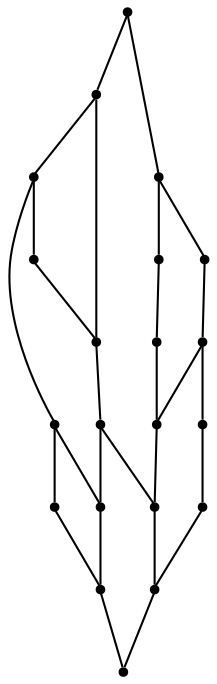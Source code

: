 graph {
  node [shape=point,comment="{\"directed\":false,\"doi\":\"10.1007/978-3-540-24595-7_36\",\"figure\":\"1 (1)\"}"]

  v0 [pos="631.6383198582848,367.1339368063307"]
  v1 [pos="631.6383198582848,259.1339444357252"]
  v2 [pos="631.6383198582848,475.1339291769362"]
  v3 [pos="577.628277162064,475.1339291769362"]
  v4 [pos="577.628277162064,367.1339368063307"]
  v5 [pos="523.6182265170785,421.1339647807773"]
  v6 [pos="469.608175872093,421.1339647807773"]
  v7 [pos="523.6182265170785,475.1339291769362"]
  v8 [pos="469.608175872093,367.1339368063307"]
  v9 [pos="469.608175872093,313.1339088318841"]
  v10 [pos="469.608175872093,259.1339444357252"]
  v11 [pos="469.608175872093,475.1339291769362"]
  v12 [pos="415.59813317587214,367.1339368063307"]
  v13 [pos="415.5981331758721,313.13390883188407"]
  v14 [pos="415.5981331758721,421.1339647807773"]
  v15 [pos="415.5981331758721,259.1339444357252"]
  v16 [pos="361.58809047965116,259.1339444357252"]
  v17 [pos="361.5880904796511,313.13390883188407"]
  v18 [pos="358.77506245457846,421.1339647807773"]
  v19 [pos="361.58809047965116,367.1339368063307"]
  v20 [pos="361.58809047965116,475.1339291769362"]

  v0 -- v1 [id="-1",pos="631.6383198582848,367.1339368063307 631.6383198582848,259.1339444357252 631.6383198582848,259.1339444357252 631.6383198582848,259.1339444357252"]
  v20 -- v11 [id="-2",pos="361.58809047965116,475.1339291769362 469.608175872093,475.1339291769362 469.608175872093,475.1339291769362 469.608175872093,475.1339291769362"]
  v11 -- v7 [id="-3",pos="469.608175872093,475.1339291769362 523.6182265170785,475.1339291769362 523.6182265170785,475.1339291769362 523.6182265170785,475.1339291769362"]
  v7 -- v3 [id="-4",pos="523.6182265170785,475.1339291769362 577.628277162064,475.1339291769362 577.628277162064,475.1339291769362 577.628277162064,475.1339291769362"]
  v3 -- v2 [id="-5",pos="577.628277162064,475.1339291769362 631.6383198582848,475.1339291769362 631.6383198582848,475.1339291769362 631.6383198582848,475.1339291769362"]
  v20 -- v18 [id="-6",pos="361.58809047965116,475.1339291769362 358.77506245457846,421.1339647807773 358.77506245457846,421.1339647807773 358.77506245457846,421.1339647807773"]
  v18 -- v19 [id="-7",pos="358.77506245457846,421.1339647807773 361.58809047965116,367.1339368063307 361.58809047965116,367.1339368063307 361.58809047965116,367.1339368063307"]
  v19 -- v17 [id="-8",pos="361.58809047965116,367.1339368063307 361.5880904796511,313.13390883188407 361.5880904796511,313.13390883188407 361.5880904796511,313.13390883188407"]
  v17 -- v16 [id="-9",pos="361.5880904796511,313.13390883188407 361.58809047965116,259.1339444357252 361.58809047965116,259.1339444357252 361.58809047965116,259.1339444357252"]
  v18 -- v14 [id="-10",pos="358.77506245457846,421.1339647807773 415.5981331758721,421.1339647807773 415.5981331758721,421.1339647807773 415.5981331758721,421.1339647807773"]
  v17 -- v13 [id="-11",pos="361.5880904796511,313.13390883188407 415.5981331758721,313.13390883188407 415.5981331758721,313.13390883188407 415.5981331758721,313.13390883188407"]
  v13 -- v9 [id="-12",pos="415.5981331758721,313.13390883188407 469.608175872093,313.1339088318841 469.608175872093,313.1339088318841 469.608175872093,313.1339088318841"]
  v16 -- v15 [id="-13",pos="361.58809047965116,259.1339444357252 415.5981331758721,259.1339444357252 415.5981331758721,259.1339444357252 415.5981331758721,259.1339444357252"]
  v15 -- v10 [id="-14",pos="415.5981331758721,259.1339444357252 469.608175872093,259.1339444357252 469.608175872093,259.1339444357252 469.608175872093,259.1339444357252"]
  v10 -- v1 [id="-15",pos="469.608175872093,259.1339444357252 631.6383198582848,259.1339444357252 631.6383198582848,259.1339444357252 631.6383198582848,259.1339444357252"]
  v14 -- v12 [id="-16",pos="415.5981331758721,421.1339647807773 415.59813317587214,367.1339368063307 415.59813317587214,367.1339368063307 415.59813317587214,367.1339368063307"]
  v12 -- v13 [id="-17",pos="415.59813317587214,367.1339368063307 415.5981331758721,313.13390883188407 415.5981331758721,313.13390883188407 415.5981331758721,313.13390883188407"]
  v11 -- v6 [id="-18",pos="469.608175872093,475.1339291769362 469.608175872093,421.1339647807773 469.608175872093,421.1339647807773 469.608175872093,421.1339647807773"]
  v6 -- v8 [id="-19",pos="469.608175872093,421.1339647807773 469.608175872093,367.1339368063307 469.608175872093,367.1339368063307 469.608175872093,367.1339368063307"]
  v8 -- v9 [id="-20",pos="469.608175872093,367.1339368063307 469.608175872093,313.1339088318841 469.608175872093,313.1339088318841 469.608175872093,313.1339088318841"]
  v9 -- v10 [id="-21",pos="469.608175872093,313.1339088318841 469.608175872093,259.1339444357252 469.608175872093,259.1339444357252 469.608175872093,259.1339444357252"]
  v8 -- v4 [id="-22",pos="469.608175872093,367.1339368063307 577.628277162064,367.1339368063307 577.628277162064,367.1339368063307 577.628277162064,367.1339368063307"]
  v4 -- v0 [id="-23",pos="577.628277162064,367.1339368063307 631.6383198582848,367.1339368063307 631.6383198582848,367.1339368063307 631.6383198582848,367.1339368063307"]
  v7 -- v5 [id="-24",pos="523.6182265170785,475.1339291769362 523.6182265170785,421.1339647807773 523.6182265170785,421.1339647807773 523.6182265170785,421.1339647807773"]
  v5 -- v6 [id="-25",pos="523.6182265170785,421.1339647807773 469.608175872093,421.1339647807773 469.608175872093,421.1339647807773 469.608175872093,421.1339647807773"]
  v3 -- v4 [id="-26",pos="577.628277162064,475.1339291769362 577.628277162064,367.1339368063307 577.628277162064,367.1339368063307 577.628277162064,367.1339368063307"]
  v2 -- v0 [id="-27",pos="631.6383198582848,475.1339291769362 631.6383198582848,367.1339368063307 631.6383198582848,367.1339368063307 631.6383198582848,367.1339368063307"]
}